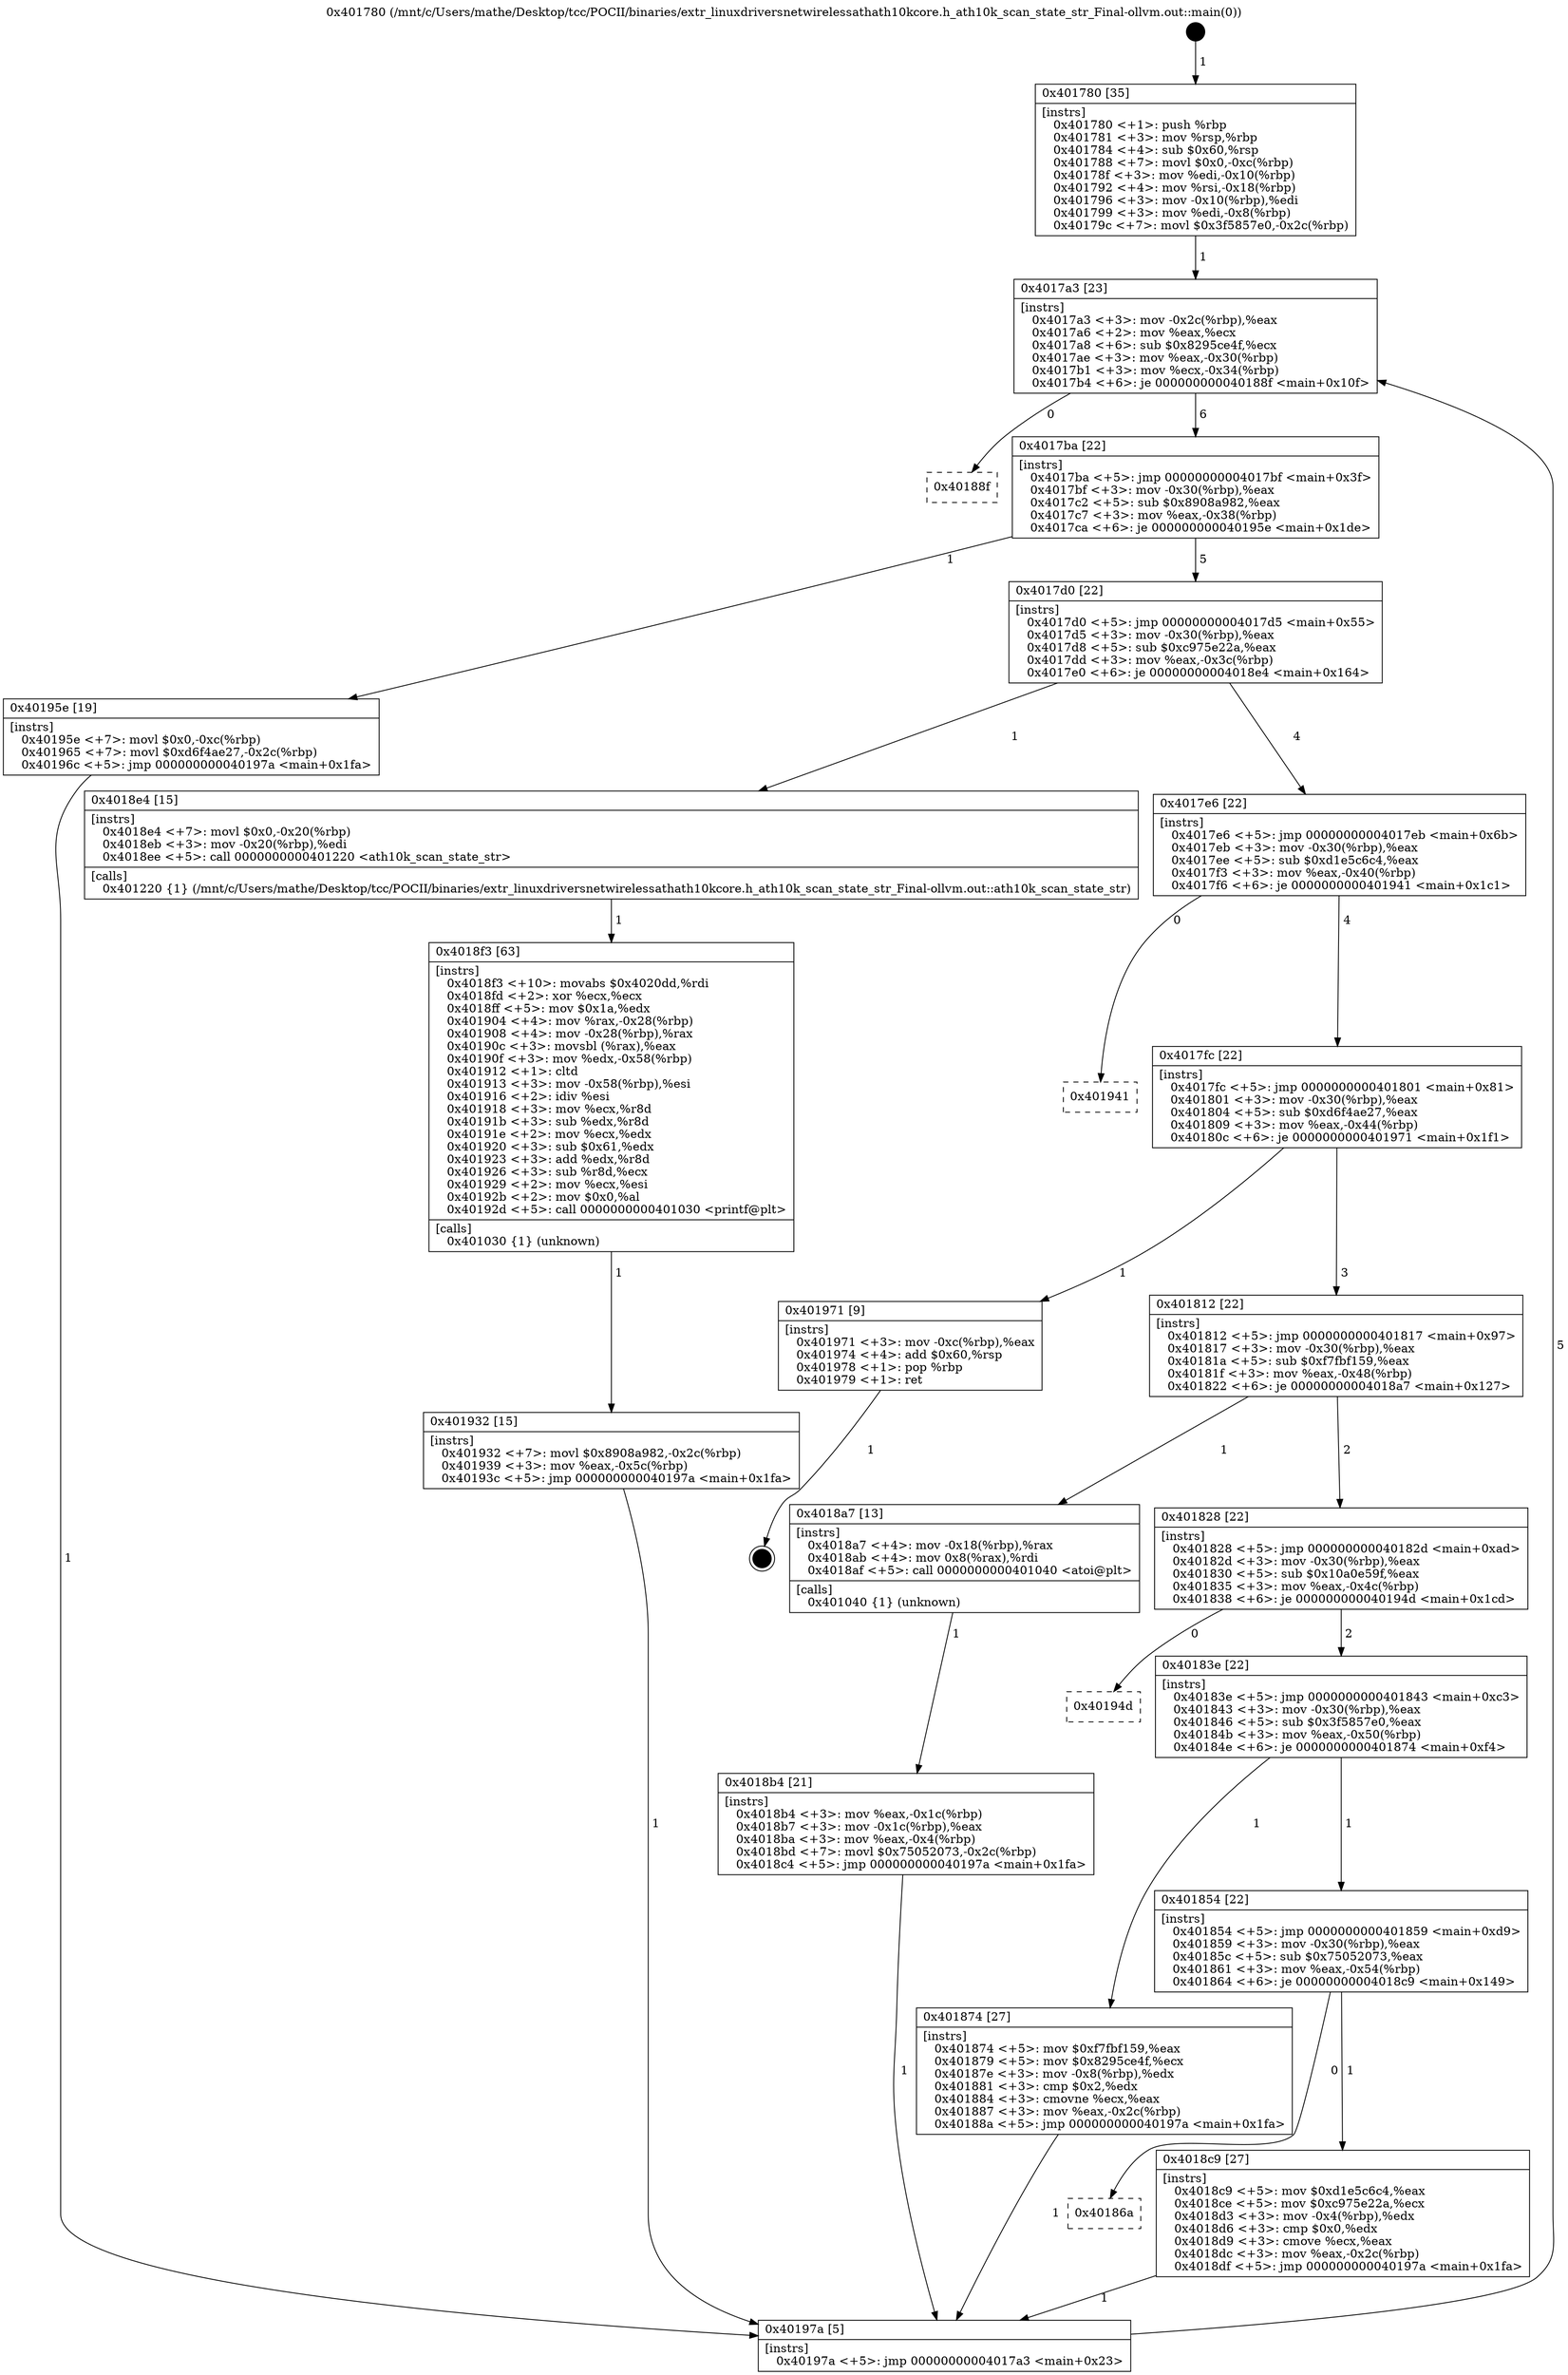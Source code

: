 digraph "0x401780" {
  label = "0x401780 (/mnt/c/Users/mathe/Desktop/tcc/POCII/binaries/extr_linuxdriversnetwirelessathath10kcore.h_ath10k_scan_state_str_Final-ollvm.out::main(0))"
  labelloc = "t"
  node[shape=record]

  Entry [label="",width=0.3,height=0.3,shape=circle,fillcolor=black,style=filled]
  "0x4017a3" [label="{
     0x4017a3 [23]\l
     | [instrs]\l
     &nbsp;&nbsp;0x4017a3 \<+3\>: mov -0x2c(%rbp),%eax\l
     &nbsp;&nbsp;0x4017a6 \<+2\>: mov %eax,%ecx\l
     &nbsp;&nbsp;0x4017a8 \<+6\>: sub $0x8295ce4f,%ecx\l
     &nbsp;&nbsp;0x4017ae \<+3\>: mov %eax,-0x30(%rbp)\l
     &nbsp;&nbsp;0x4017b1 \<+3\>: mov %ecx,-0x34(%rbp)\l
     &nbsp;&nbsp;0x4017b4 \<+6\>: je 000000000040188f \<main+0x10f\>\l
  }"]
  "0x40188f" [label="{
     0x40188f\l
  }", style=dashed]
  "0x4017ba" [label="{
     0x4017ba [22]\l
     | [instrs]\l
     &nbsp;&nbsp;0x4017ba \<+5\>: jmp 00000000004017bf \<main+0x3f\>\l
     &nbsp;&nbsp;0x4017bf \<+3\>: mov -0x30(%rbp),%eax\l
     &nbsp;&nbsp;0x4017c2 \<+5\>: sub $0x8908a982,%eax\l
     &nbsp;&nbsp;0x4017c7 \<+3\>: mov %eax,-0x38(%rbp)\l
     &nbsp;&nbsp;0x4017ca \<+6\>: je 000000000040195e \<main+0x1de\>\l
  }"]
  Exit [label="",width=0.3,height=0.3,shape=circle,fillcolor=black,style=filled,peripheries=2]
  "0x40195e" [label="{
     0x40195e [19]\l
     | [instrs]\l
     &nbsp;&nbsp;0x40195e \<+7\>: movl $0x0,-0xc(%rbp)\l
     &nbsp;&nbsp;0x401965 \<+7\>: movl $0xd6f4ae27,-0x2c(%rbp)\l
     &nbsp;&nbsp;0x40196c \<+5\>: jmp 000000000040197a \<main+0x1fa\>\l
  }"]
  "0x4017d0" [label="{
     0x4017d0 [22]\l
     | [instrs]\l
     &nbsp;&nbsp;0x4017d0 \<+5\>: jmp 00000000004017d5 \<main+0x55\>\l
     &nbsp;&nbsp;0x4017d5 \<+3\>: mov -0x30(%rbp),%eax\l
     &nbsp;&nbsp;0x4017d8 \<+5\>: sub $0xc975e22a,%eax\l
     &nbsp;&nbsp;0x4017dd \<+3\>: mov %eax,-0x3c(%rbp)\l
     &nbsp;&nbsp;0x4017e0 \<+6\>: je 00000000004018e4 \<main+0x164\>\l
  }"]
  "0x401932" [label="{
     0x401932 [15]\l
     | [instrs]\l
     &nbsp;&nbsp;0x401932 \<+7\>: movl $0x8908a982,-0x2c(%rbp)\l
     &nbsp;&nbsp;0x401939 \<+3\>: mov %eax,-0x5c(%rbp)\l
     &nbsp;&nbsp;0x40193c \<+5\>: jmp 000000000040197a \<main+0x1fa\>\l
  }"]
  "0x4018e4" [label="{
     0x4018e4 [15]\l
     | [instrs]\l
     &nbsp;&nbsp;0x4018e4 \<+7\>: movl $0x0,-0x20(%rbp)\l
     &nbsp;&nbsp;0x4018eb \<+3\>: mov -0x20(%rbp),%edi\l
     &nbsp;&nbsp;0x4018ee \<+5\>: call 0000000000401220 \<ath10k_scan_state_str\>\l
     | [calls]\l
     &nbsp;&nbsp;0x401220 \{1\} (/mnt/c/Users/mathe/Desktop/tcc/POCII/binaries/extr_linuxdriversnetwirelessathath10kcore.h_ath10k_scan_state_str_Final-ollvm.out::ath10k_scan_state_str)\l
  }"]
  "0x4017e6" [label="{
     0x4017e6 [22]\l
     | [instrs]\l
     &nbsp;&nbsp;0x4017e6 \<+5\>: jmp 00000000004017eb \<main+0x6b\>\l
     &nbsp;&nbsp;0x4017eb \<+3\>: mov -0x30(%rbp),%eax\l
     &nbsp;&nbsp;0x4017ee \<+5\>: sub $0xd1e5c6c4,%eax\l
     &nbsp;&nbsp;0x4017f3 \<+3\>: mov %eax,-0x40(%rbp)\l
     &nbsp;&nbsp;0x4017f6 \<+6\>: je 0000000000401941 \<main+0x1c1\>\l
  }"]
  "0x4018f3" [label="{
     0x4018f3 [63]\l
     | [instrs]\l
     &nbsp;&nbsp;0x4018f3 \<+10\>: movabs $0x4020dd,%rdi\l
     &nbsp;&nbsp;0x4018fd \<+2\>: xor %ecx,%ecx\l
     &nbsp;&nbsp;0x4018ff \<+5\>: mov $0x1a,%edx\l
     &nbsp;&nbsp;0x401904 \<+4\>: mov %rax,-0x28(%rbp)\l
     &nbsp;&nbsp;0x401908 \<+4\>: mov -0x28(%rbp),%rax\l
     &nbsp;&nbsp;0x40190c \<+3\>: movsbl (%rax),%eax\l
     &nbsp;&nbsp;0x40190f \<+3\>: mov %edx,-0x58(%rbp)\l
     &nbsp;&nbsp;0x401912 \<+1\>: cltd\l
     &nbsp;&nbsp;0x401913 \<+3\>: mov -0x58(%rbp),%esi\l
     &nbsp;&nbsp;0x401916 \<+2\>: idiv %esi\l
     &nbsp;&nbsp;0x401918 \<+3\>: mov %ecx,%r8d\l
     &nbsp;&nbsp;0x40191b \<+3\>: sub %edx,%r8d\l
     &nbsp;&nbsp;0x40191e \<+2\>: mov %ecx,%edx\l
     &nbsp;&nbsp;0x401920 \<+3\>: sub $0x61,%edx\l
     &nbsp;&nbsp;0x401923 \<+3\>: add %edx,%r8d\l
     &nbsp;&nbsp;0x401926 \<+3\>: sub %r8d,%ecx\l
     &nbsp;&nbsp;0x401929 \<+2\>: mov %ecx,%esi\l
     &nbsp;&nbsp;0x40192b \<+2\>: mov $0x0,%al\l
     &nbsp;&nbsp;0x40192d \<+5\>: call 0000000000401030 \<printf@plt\>\l
     | [calls]\l
     &nbsp;&nbsp;0x401030 \{1\} (unknown)\l
  }"]
  "0x401941" [label="{
     0x401941\l
  }", style=dashed]
  "0x4017fc" [label="{
     0x4017fc [22]\l
     | [instrs]\l
     &nbsp;&nbsp;0x4017fc \<+5\>: jmp 0000000000401801 \<main+0x81\>\l
     &nbsp;&nbsp;0x401801 \<+3\>: mov -0x30(%rbp),%eax\l
     &nbsp;&nbsp;0x401804 \<+5\>: sub $0xd6f4ae27,%eax\l
     &nbsp;&nbsp;0x401809 \<+3\>: mov %eax,-0x44(%rbp)\l
     &nbsp;&nbsp;0x40180c \<+6\>: je 0000000000401971 \<main+0x1f1\>\l
  }"]
  "0x40186a" [label="{
     0x40186a\l
  }", style=dashed]
  "0x401971" [label="{
     0x401971 [9]\l
     | [instrs]\l
     &nbsp;&nbsp;0x401971 \<+3\>: mov -0xc(%rbp),%eax\l
     &nbsp;&nbsp;0x401974 \<+4\>: add $0x60,%rsp\l
     &nbsp;&nbsp;0x401978 \<+1\>: pop %rbp\l
     &nbsp;&nbsp;0x401979 \<+1\>: ret\l
  }"]
  "0x401812" [label="{
     0x401812 [22]\l
     | [instrs]\l
     &nbsp;&nbsp;0x401812 \<+5\>: jmp 0000000000401817 \<main+0x97\>\l
     &nbsp;&nbsp;0x401817 \<+3\>: mov -0x30(%rbp),%eax\l
     &nbsp;&nbsp;0x40181a \<+5\>: sub $0xf7fbf159,%eax\l
     &nbsp;&nbsp;0x40181f \<+3\>: mov %eax,-0x48(%rbp)\l
     &nbsp;&nbsp;0x401822 \<+6\>: je 00000000004018a7 \<main+0x127\>\l
  }"]
  "0x4018c9" [label="{
     0x4018c9 [27]\l
     | [instrs]\l
     &nbsp;&nbsp;0x4018c9 \<+5\>: mov $0xd1e5c6c4,%eax\l
     &nbsp;&nbsp;0x4018ce \<+5\>: mov $0xc975e22a,%ecx\l
     &nbsp;&nbsp;0x4018d3 \<+3\>: mov -0x4(%rbp),%edx\l
     &nbsp;&nbsp;0x4018d6 \<+3\>: cmp $0x0,%edx\l
     &nbsp;&nbsp;0x4018d9 \<+3\>: cmove %ecx,%eax\l
     &nbsp;&nbsp;0x4018dc \<+3\>: mov %eax,-0x2c(%rbp)\l
     &nbsp;&nbsp;0x4018df \<+5\>: jmp 000000000040197a \<main+0x1fa\>\l
  }"]
  "0x4018a7" [label="{
     0x4018a7 [13]\l
     | [instrs]\l
     &nbsp;&nbsp;0x4018a7 \<+4\>: mov -0x18(%rbp),%rax\l
     &nbsp;&nbsp;0x4018ab \<+4\>: mov 0x8(%rax),%rdi\l
     &nbsp;&nbsp;0x4018af \<+5\>: call 0000000000401040 \<atoi@plt\>\l
     | [calls]\l
     &nbsp;&nbsp;0x401040 \{1\} (unknown)\l
  }"]
  "0x401828" [label="{
     0x401828 [22]\l
     | [instrs]\l
     &nbsp;&nbsp;0x401828 \<+5\>: jmp 000000000040182d \<main+0xad\>\l
     &nbsp;&nbsp;0x40182d \<+3\>: mov -0x30(%rbp),%eax\l
     &nbsp;&nbsp;0x401830 \<+5\>: sub $0x10a0e59f,%eax\l
     &nbsp;&nbsp;0x401835 \<+3\>: mov %eax,-0x4c(%rbp)\l
     &nbsp;&nbsp;0x401838 \<+6\>: je 000000000040194d \<main+0x1cd\>\l
  }"]
  "0x4018b4" [label="{
     0x4018b4 [21]\l
     | [instrs]\l
     &nbsp;&nbsp;0x4018b4 \<+3\>: mov %eax,-0x1c(%rbp)\l
     &nbsp;&nbsp;0x4018b7 \<+3\>: mov -0x1c(%rbp),%eax\l
     &nbsp;&nbsp;0x4018ba \<+3\>: mov %eax,-0x4(%rbp)\l
     &nbsp;&nbsp;0x4018bd \<+7\>: movl $0x75052073,-0x2c(%rbp)\l
     &nbsp;&nbsp;0x4018c4 \<+5\>: jmp 000000000040197a \<main+0x1fa\>\l
  }"]
  "0x40194d" [label="{
     0x40194d\l
  }", style=dashed]
  "0x40183e" [label="{
     0x40183e [22]\l
     | [instrs]\l
     &nbsp;&nbsp;0x40183e \<+5\>: jmp 0000000000401843 \<main+0xc3\>\l
     &nbsp;&nbsp;0x401843 \<+3\>: mov -0x30(%rbp),%eax\l
     &nbsp;&nbsp;0x401846 \<+5\>: sub $0x3f5857e0,%eax\l
     &nbsp;&nbsp;0x40184b \<+3\>: mov %eax,-0x50(%rbp)\l
     &nbsp;&nbsp;0x40184e \<+6\>: je 0000000000401874 \<main+0xf4\>\l
  }"]
  "0x401780" [label="{
     0x401780 [35]\l
     | [instrs]\l
     &nbsp;&nbsp;0x401780 \<+1\>: push %rbp\l
     &nbsp;&nbsp;0x401781 \<+3\>: mov %rsp,%rbp\l
     &nbsp;&nbsp;0x401784 \<+4\>: sub $0x60,%rsp\l
     &nbsp;&nbsp;0x401788 \<+7\>: movl $0x0,-0xc(%rbp)\l
     &nbsp;&nbsp;0x40178f \<+3\>: mov %edi,-0x10(%rbp)\l
     &nbsp;&nbsp;0x401792 \<+4\>: mov %rsi,-0x18(%rbp)\l
     &nbsp;&nbsp;0x401796 \<+3\>: mov -0x10(%rbp),%edi\l
     &nbsp;&nbsp;0x401799 \<+3\>: mov %edi,-0x8(%rbp)\l
     &nbsp;&nbsp;0x40179c \<+7\>: movl $0x3f5857e0,-0x2c(%rbp)\l
  }"]
  "0x401874" [label="{
     0x401874 [27]\l
     | [instrs]\l
     &nbsp;&nbsp;0x401874 \<+5\>: mov $0xf7fbf159,%eax\l
     &nbsp;&nbsp;0x401879 \<+5\>: mov $0x8295ce4f,%ecx\l
     &nbsp;&nbsp;0x40187e \<+3\>: mov -0x8(%rbp),%edx\l
     &nbsp;&nbsp;0x401881 \<+3\>: cmp $0x2,%edx\l
     &nbsp;&nbsp;0x401884 \<+3\>: cmovne %ecx,%eax\l
     &nbsp;&nbsp;0x401887 \<+3\>: mov %eax,-0x2c(%rbp)\l
     &nbsp;&nbsp;0x40188a \<+5\>: jmp 000000000040197a \<main+0x1fa\>\l
  }"]
  "0x401854" [label="{
     0x401854 [22]\l
     | [instrs]\l
     &nbsp;&nbsp;0x401854 \<+5\>: jmp 0000000000401859 \<main+0xd9\>\l
     &nbsp;&nbsp;0x401859 \<+3\>: mov -0x30(%rbp),%eax\l
     &nbsp;&nbsp;0x40185c \<+5\>: sub $0x75052073,%eax\l
     &nbsp;&nbsp;0x401861 \<+3\>: mov %eax,-0x54(%rbp)\l
     &nbsp;&nbsp;0x401864 \<+6\>: je 00000000004018c9 \<main+0x149\>\l
  }"]
  "0x40197a" [label="{
     0x40197a [5]\l
     | [instrs]\l
     &nbsp;&nbsp;0x40197a \<+5\>: jmp 00000000004017a3 \<main+0x23\>\l
  }"]
  Entry -> "0x401780" [label=" 1"]
  "0x4017a3" -> "0x40188f" [label=" 0"]
  "0x4017a3" -> "0x4017ba" [label=" 6"]
  "0x401971" -> Exit [label=" 1"]
  "0x4017ba" -> "0x40195e" [label=" 1"]
  "0x4017ba" -> "0x4017d0" [label=" 5"]
  "0x40195e" -> "0x40197a" [label=" 1"]
  "0x4017d0" -> "0x4018e4" [label=" 1"]
  "0x4017d0" -> "0x4017e6" [label=" 4"]
  "0x401932" -> "0x40197a" [label=" 1"]
  "0x4017e6" -> "0x401941" [label=" 0"]
  "0x4017e6" -> "0x4017fc" [label=" 4"]
  "0x4018f3" -> "0x401932" [label=" 1"]
  "0x4017fc" -> "0x401971" [label=" 1"]
  "0x4017fc" -> "0x401812" [label=" 3"]
  "0x4018e4" -> "0x4018f3" [label=" 1"]
  "0x401812" -> "0x4018a7" [label=" 1"]
  "0x401812" -> "0x401828" [label=" 2"]
  "0x4018c9" -> "0x40197a" [label=" 1"]
  "0x401828" -> "0x40194d" [label=" 0"]
  "0x401828" -> "0x40183e" [label=" 2"]
  "0x401854" -> "0x4018c9" [label=" 1"]
  "0x40183e" -> "0x401874" [label=" 1"]
  "0x40183e" -> "0x401854" [label=" 1"]
  "0x401874" -> "0x40197a" [label=" 1"]
  "0x401780" -> "0x4017a3" [label=" 1"]
  "0x40197a" -> "0x4017a3" [label=" 5"]
  "0x4018a7" -> "0x4018b4" [label=" 1"]
  "0x4018b4" -> "0x40197a" [label=" 1"]
  "0x401854" -> "0x40186a" [label=" 0"]
}
